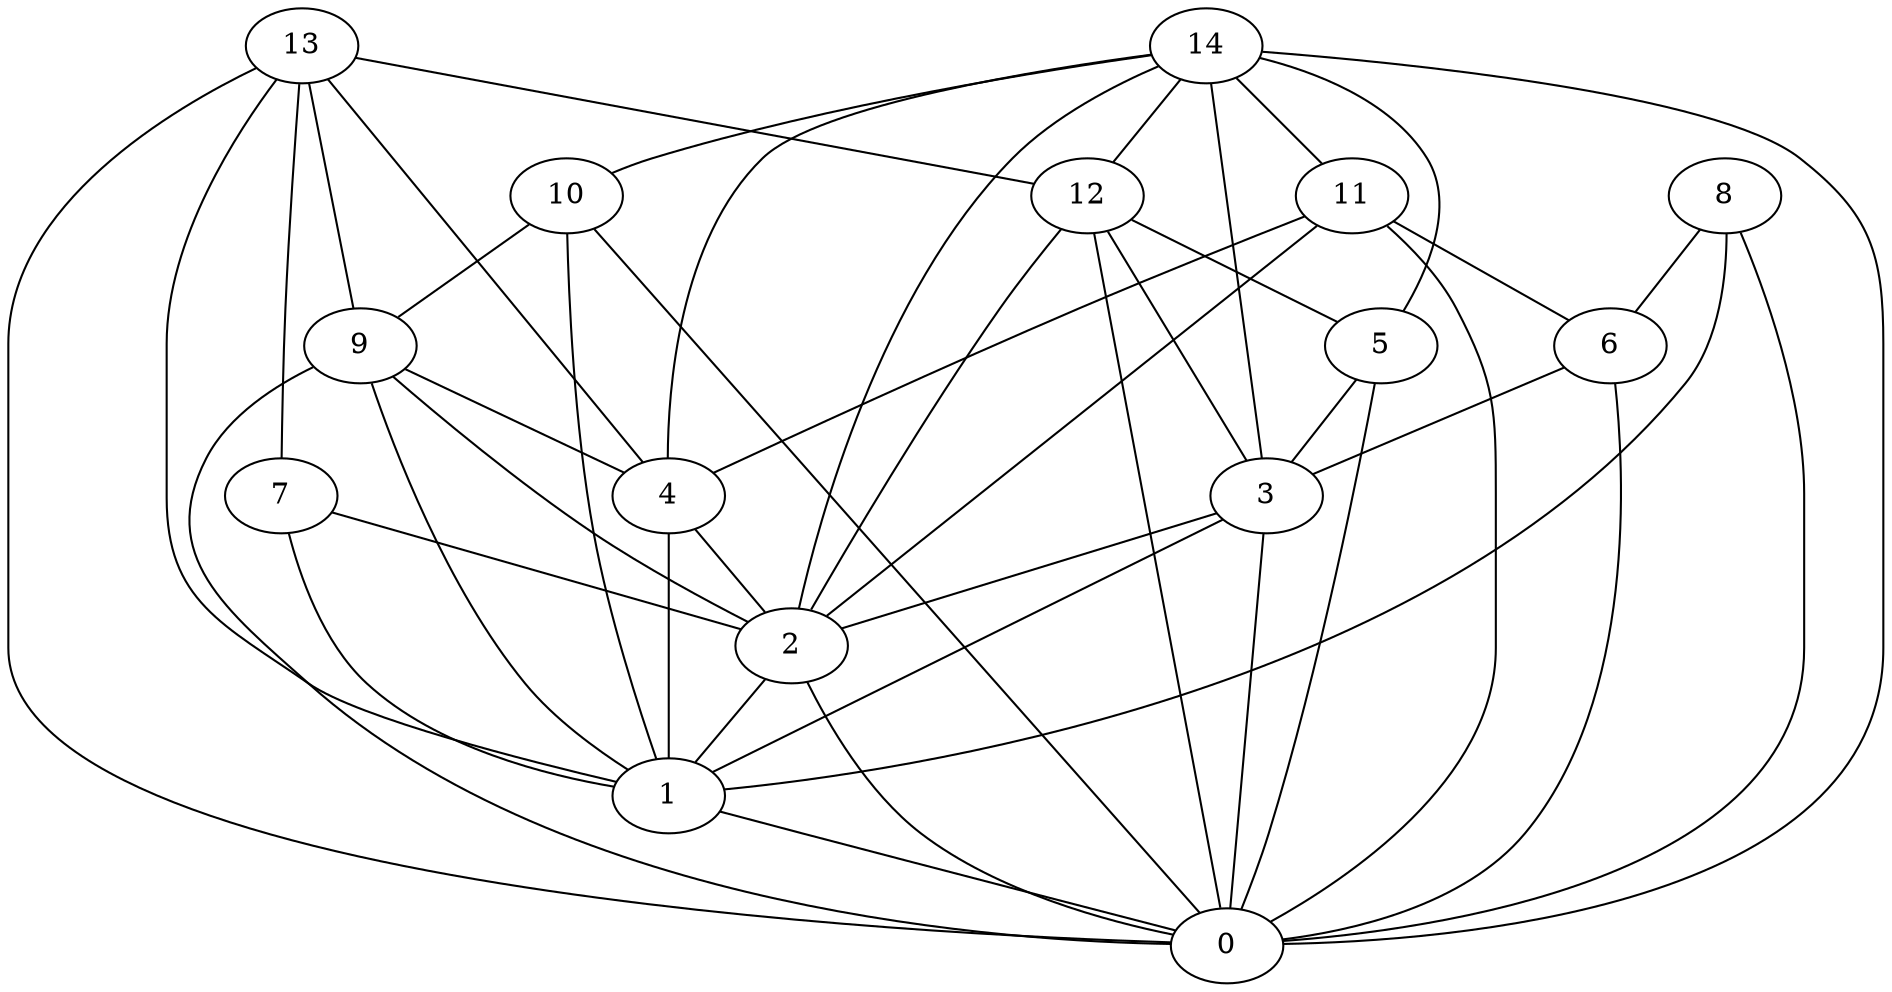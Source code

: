 digraph "sensornet-topology" {
label = "";
rankdir="BT";"0"->"1" [arrowhead = "both"] 
"0"->"2" [arrowhead = "both"] 
"0"->"3" [arrowhead = "both"] 
"0"->"5" [arrowhead = "both"] 
"0"->"6" [arrowhead = "both"] 
"0"->"8" [arrowhead = "both"] 
"0"->"9" [arrowhead = "both"] 
"0"->"10" [arrowhead = "both"] 
"0"->"11" [arrowhead = "both"] 
"0"->"12" [arrowhead = "both"] 
"0"->"13" [arrowhead = "both"] 
"0"->"14" [arrowhead = "both"] 
"1"->"2" [arrowhead = "both"] 
"1"->"3" [arrowhead = "both"] 
"1"->"4" [arrowhead = "both"] 
"1"->"7" [arrowhead = "both"] 
"1"->"8" [arrowhead = "both"] 
"1"->"9" [arrowhead = "both"] 
"1"->"10" [arrowhead = "both"] 
"1"->"13" [arrowhead = "both"] 
"2"->"3" [arrowhead = "both"] 
"2"->"4" [arrowhead = "both"] 
"2"->"7" [arrowhead = "both"] 
"2"->"9" [arrowhead = "both"] 
"2"->"11" [arrowhead = "both"] 
"2"->"12" [arrowhead = "both"] 
"2"->"14" [arrowhead = "both"] 
"3"->"5" [arrowhead = "both"] 
"3"->"6" [arrowhead = "both"] 
"3"->"12" [arrowhead = "both"] 
"3"->"14" [arrowhead = "both"] 
"4"->"9" [arrowhead = "both"] 
"4"->"11" [arrowhead = "both"] 
"4"->"13" [arrowhead = "both"] 
"4"->"14" [arrowhead = "both"] 
"5"->"12" [arrowhead = "both"] 
"5"->"14" [arrowhead = "both"] 
"6"->"8" [arrowhead = "both"] 
"6"->"11" [arrowhead = "both"] 
"7"->"13" [arrowhead = "both"] 
"9"->"10" [arrowhead = "both"] 
"9"->"13" [arrowhead = "both"] 
"10"->"14" [arrowhead = "both"] 
"11"->"14" [arrowhead = "both"] 
"12"->"13" [arrowhead = "both"] 
"12"->"14" [arrowhead = "both"] 
}